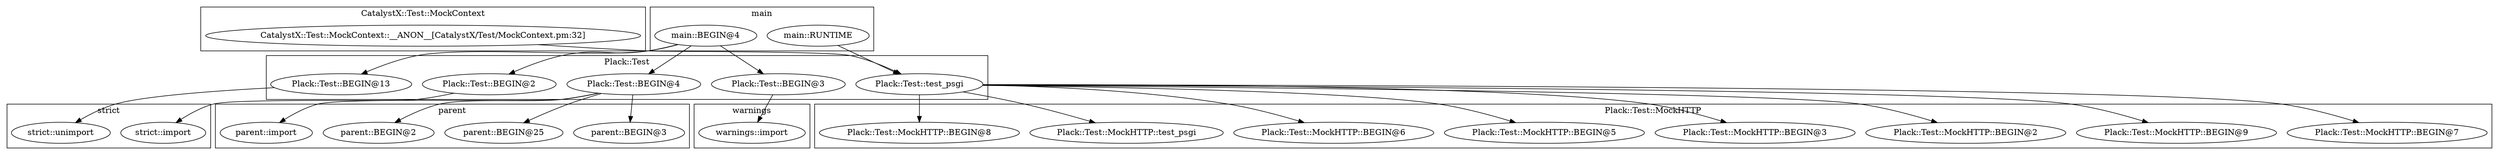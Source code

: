 digraph {
graph [overlap=false]
subgraph cluster_CatalystX_Test_MockContext {
	label="CatalystX::Test::MockContext";
	"CatalystX::Test::MockContext::__ANON__[CatalystX/Test/MockContext.pm:32]";
}
subgraph cluster_Plack_Test_MockHTTP {
	label="Plack::Test::MockHTTP";
	"Plack::Test::MockHTTP::BEGIN@6";
	"Plack::Test::MockHTTP::test_psgi";
	"Plack::Test::MockHTTP::BEGIN@8";
	"Plack::Test::MockHTTP::BEGIN@7";
	"Plack::Test::MockHTTP::BEGIN@9";
	"Plack::Test::MockHTTP::BEGIN@2";
	"Plack::Test::MockHTTP::BEGIN@3";
	"Plack::Test::MockHTTP::BEGIN@5";
}
subgraph cluster_warnings {
	label="warnings";
	"warnings::import";
}
subgraph cluster_Plack_Test {
	label="Plack::Test";
	"Plack::Test::BEGIN@2";
	"Plack::Test::BEGIN@4";
	"Plack::Test::BEGIN@13";
	"Plack::Test::BEGIN@3";
	"Plack::Test::test_psgi";
}
subgraph cluster_main {
	label="main";
	"main::BEGIN@4";
	"main::RUNTIME";
}
subgraph cluster_parent {
	label="parent";
	"parent::BEGIN@25";
	"parent::BEGIN@2";
	"parent::import";
	"parent::BEGIN@3";
}
subgraph cluster_strict {
	label="strict";
	"strict::unimport";
	"strict::import";
}
"Plack::Test::test_psgi" -> "Plack::Test::MockHTTP::BEGIN@5";
"Plack::Test::test_psgi" -> "Plack::Test::MockHTTP::BEGIN@3";
"Plack::Test::BEGIN@4" -> "parent::BEGIN@2";
"main::BEGIN@4" -> "Plack::Test::BEGIN@13";
"CatalystX::Test::MockContext::__ANON__[CatalystX/Test/MockContext.pm:32]" -> "Plack::Test::test_psgi";
"main::RUNTIME" -> "Plack::Test::test_psgi";
"Plack::Test::BEGIN@2" -> "strict::import";
"Plack::Test::test_psgi" -> "Plack::Test::MockHTTP::BEGIN@9";
"main::BEGIN@4" -> "Plack::Test::BEGIN@4";
"Plack::Test::test_psgi" -> "Plack::Test::MockHTTP::BEGIN@7";
"Plack::Test::test_psgi" -> "Plack::Test::MockHTTP::BEGIN@2";
"Plack::Test::BEGIN@13" -> "strict::unimport";
"Plack::Test::BEGIN@3" -> "warnings::import";
"Plack::Test::test_psgi" -> "Plack::Test::MockHTTP::test_psgi";
"Plack::Test::BEGIN@4" -> "parent::BEGIN@3";
"Plack::Test::test_psgi" -> "Plack::Test::MockHTTP::BEGIN@8";
"Plack::Test::BEGIN@4" -> "parent::import";
"Plack::Test::BEGIN@4" -> "parent::BEGIN@25";
"main::BEGIN@4" -> "Plack::Test::BEGIN@2";
"Plack::Test::test_psgi" -> "Plack::Test::MockHTTP::BEGIN@6";
"main::BEGIN@4" -> "Plack::Test::BEGIN@3";
}
